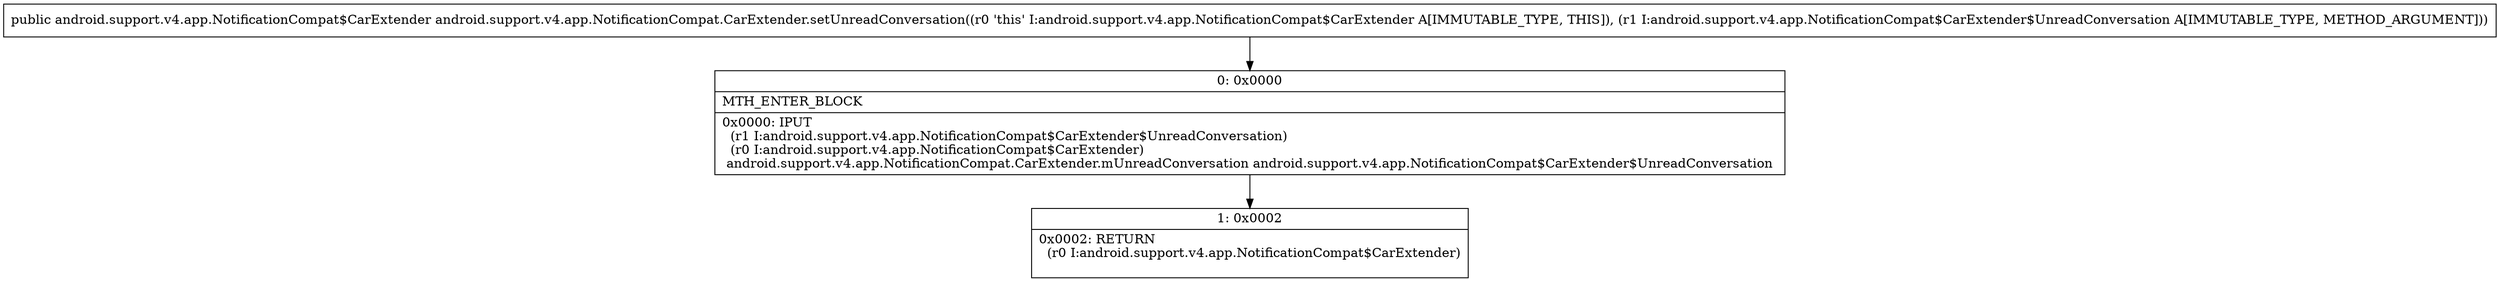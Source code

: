 digraph "CFG forandroid.support.v4.app.NotificationCompat.CarExtender.setUnreadConversation(Landroid\/support\/v4\/app\/NotificationCompat$CarExtender$UnreadConversation;)Landroid\/support\/v4\/app\/NotificationCompat$CarExtender;" {
Node_0 [shape=record,label="{0\:\ 0x0000|MTH_ENTER_BLOCK\l|0x0000: IPUT  \l  (r1 I:android.support.v4.app.NotificationCompat$CarExtender$UnreadConversation)\l  (r0 I:android.support.v4.app.NotificationCompat$CarExtender)\l android.support.v4.app.NotificationCompat.CarExtender.mUnreadConversation android.support.v4.app.NotificationCompat$CarExtender$UnreadConversation \l}"];
Node_1 [shape=record,label="{1\:\ 0x0002|0x0002: RETURN  \l  (r0 I:android.support.v4.app.NotificationCompat$CarExtender)\l \l}"];
MethodNode[shape=record,label="{public android.support.v4.app.NotificationCompat$CarExtender android.support.v4.app.NotificationCompat.CarExtender.setUnreadConversation((r0 'this' I:android.support.v4.app.NotificationCompat$CarExtender A[IMMUTABLE_TYPE, THIS]), (r1 I:android.support.v4.app.NotificationCompat$CarExtender$UnreadConversation A[IMMUTABLE_TYPE, METHOD_ARGUMENT])) }"];
MethodNode -> Node_0;
Node_0 -> Node_1;
}

